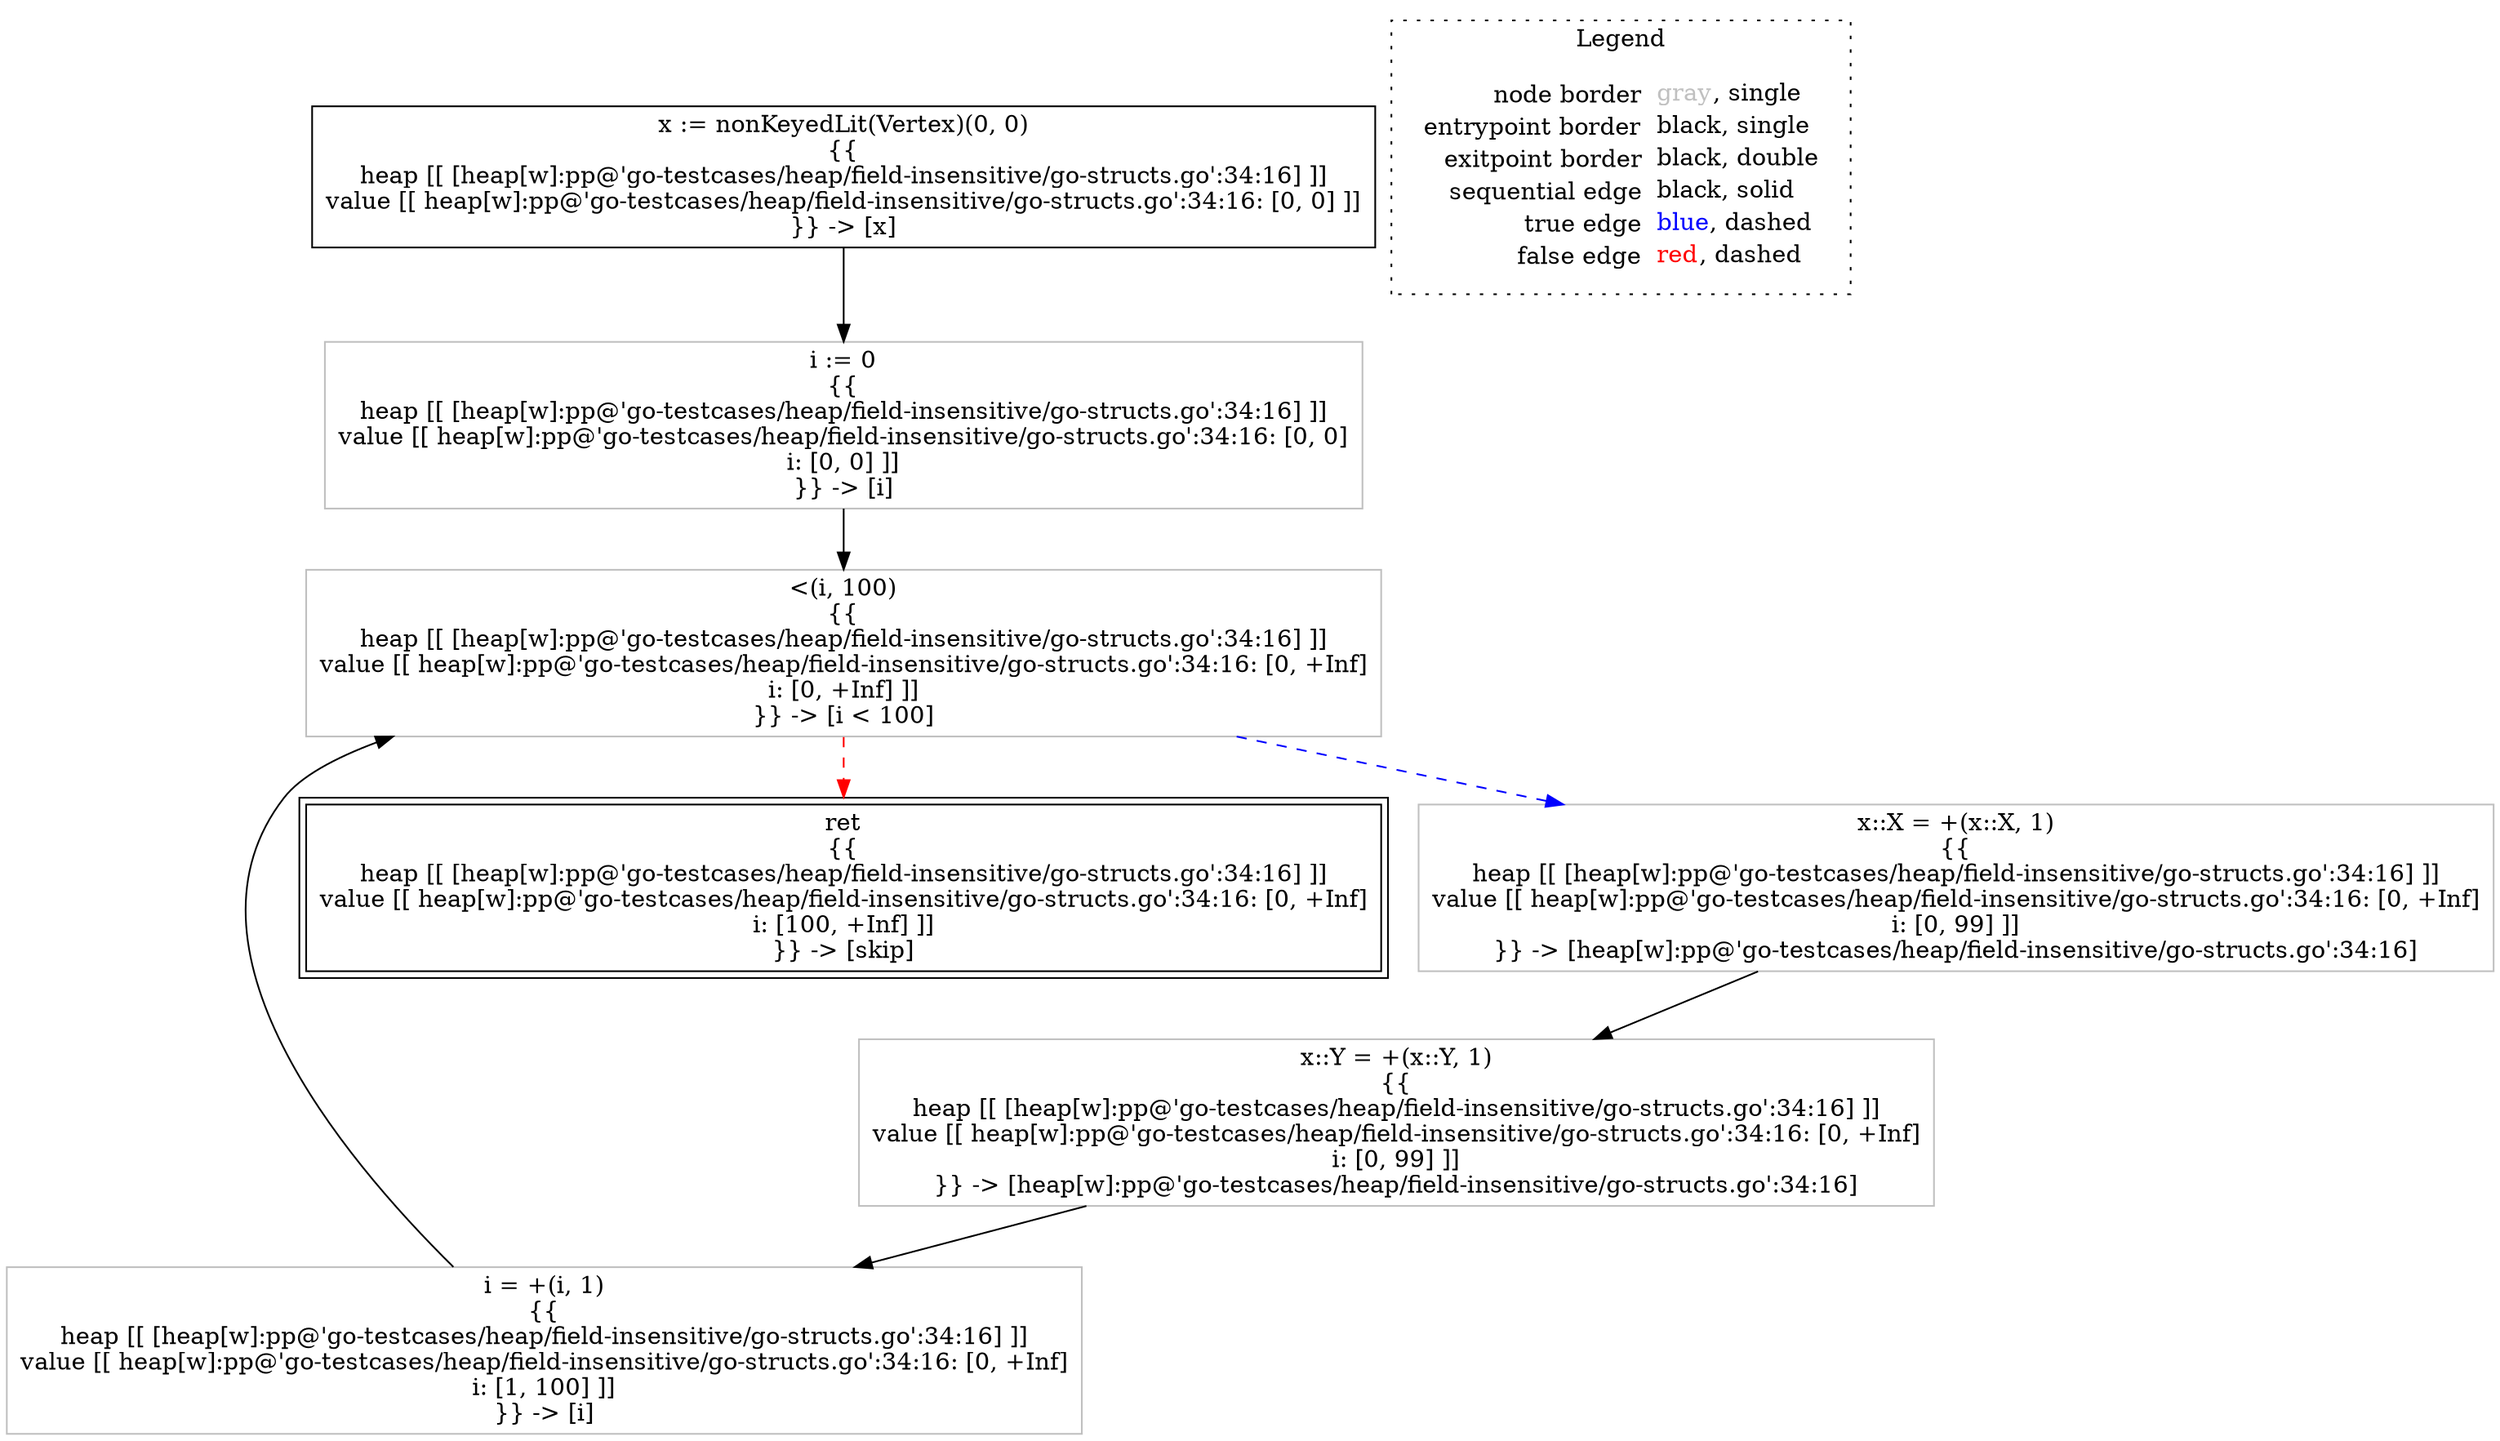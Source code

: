 digraph {
	"node0" [shape="rect",color="black",label=<x := nonKeyedLit(Vertex)(0, 0)<BR/>{{<BR/>heap [[ [heap[w]:pp@'go-testcases/heap/field-insensitive/go-structs.go':34:16] ]]<BR/>value [[ heap[w]:pp@'go-testcases/heap/field-insensitive/go-structs.go':34:16: [0, 0] ]]<BR/>}} -&gt; [x]>];
	"node1" [shape="rect",color="gray",label=<i = +(i, 1)<BR/>{{<BR/>heap [[ [heap[w]:pp@'go-testcases/heap/field-insensitive/go-structs.go':34:16] ]]<BR/>value [[ heap[w]:pp@'go-testcases/heap/field-insensitive/go-structs.go':34:16: [0, +Inf]<BR/>i: [1, 100] ]]<BR/>}} -&gt; [i]>];
	"node2" [shape="rect",color="gray",label=<i := 0<BR/>{{<BR/>heap [[ [heap[w]:pp@'go-testcases/heap/field-insensitive/go-structs.go':34:16] ]]<BR/>value [[ heap[w]:pp@'go-testcases/heap/field-insensitive/go-structs.go':34:16: [0, 0]<BR/>i: [0, 0] ]]<BR/>}} -&gt; [i]>];
	"node3" [shape="rect",color="gray",label=<&lt;(i, 100)<BR/>{{<BR/>heap [[ [heap[w]:pp@'go-testcases/heap/field-insensitive/go-structs.go':34:16] ]]<BR/>value [[ heap[w]:pp@'go-testcases/heap/field-insensitive/go-structs.go':34:16: [0, +Inf]<BR/>i: [0, +Inf] ]]<BR/>}} -&gt; [i &lt; 100]>];
	"node4" [shape="rect",color="gray",label=<x::Y = +(x::Y, 1)<BR/>{{<BR/>heap [[ [heap[w]:pp@'go-testcases/heap/field-insensitive/go-structs.go':34:16] ]]<BR/>value [[ heap[w]:pp@'go-testcases/heap/field-insensitive/go-structs.go':34:16: [0, +Inf]<BR/>i: [0, 99] ]]<BR/>}} -&gt; [heap[w]:pp@'go-testcases/heap/field-insensitive/go-structs.go':34:16]>];
	"node5" [shape="rect",color="black",peripheries="2",label=<ret<BR/>{{<BR/>heap [[ [heap[w]:pp@'go-testcases/heap/field-insensitive/go-structs.go':34:16] ]]<BR/>value [[ heap[w]:pp@'go-testcases/heap/field-insensitive/go-structs.go':34:16: [0, +Inf]<BR/>i: [100, +Inf] ]]<BR/>}} -&gt; [skip]>];
	"node6" [shape="rect",color="gray",label=<x::X = +(x::X, 1)<BR/>{{<BR/>heap [[ [heap[w]:pp@'go-testcases/heap/field-insensitive/go-structs.go':34:16] ]]<BR/>value [[ heap[w]:pp@'go-testcases/heap/field-insensitive/go-structs.go':34:16: [0, +Inf]<BR/>i: [0, 99] ]]<BR/>}} -&gt; [heap[w]:pp@'go-testcases/heap/field-insensitive/go-structs.go':34:16]>];
	"node1" -> "node3" [color="black"];
	"node0" -> "node2" [color="black"];
	"node2" -> "node3" [color="black"];
	"node3" -> "node5" [color="red",style="dashed"];
	"node3" -> "node6" [color="blue",style="dashed"];
	"node4" -> "node1" [color="black"];
	"node6" -> "node4" [color="black"];
subgraph cluster_legend {
	label="Legend";
	style=dotted;
	node [shape=plaintext];
	"legend" [label=<<table border="0" cellpadding="2" cellspacing="0" cellborder="0"><tr><td align="right">node border&nbsp;</td><td align="left"><font color="gray">gray</font>, single</td></tr><tr><td align="right">entrypoint border&nbsp;</td><td align="left"><font color="black">black</font>, single</td></tr><tr><td align="right">exitpoint border&nbsp;</td><td align="left"><font color="black">black</font>, double</td></tr><tr><td align="right">sequential edge&nbsp;</td><td align="left"><font color="black">black</font>, solid</td></tr><tr><td align="right">true edge&nbsp;</td><td align="left"><font color="blue">blue</font>, dashed</td></tr><tr><td align="right">false edge&nbsp;</td><td align="left"><font color="red">red</font>, dashed</td></tr></table>>];
}

}
